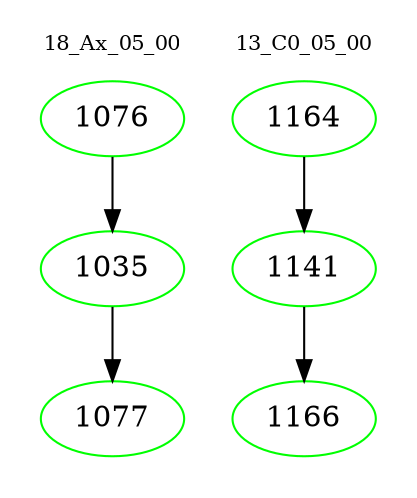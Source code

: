 digraph{
subgraph cluster_0 {
color = white
label = "18_Ax_05_00";
fontsize=10;
T0_1076 [label="1076", color="green"]
T0_1076 -> T0_1035 [color="black"]
T0_1035 [label="1035", color="green"]
T0_1035 -> T0_1077 [color="black"]
T0_1077 [label="1077", color="green"]
}
subgraph cluster_1 {
color = white
label = "13_C0_05_00";
fontsize=10;
T1_1164 [label="1164", color="green"]
T1_1164 -> T1_1141 [color="black"]
T1_1141 [label="1141", color="green"]
T1_1141 -> T1_1166 [color="black"]
T1_1166 [label="1166", color="green"]
}
}
